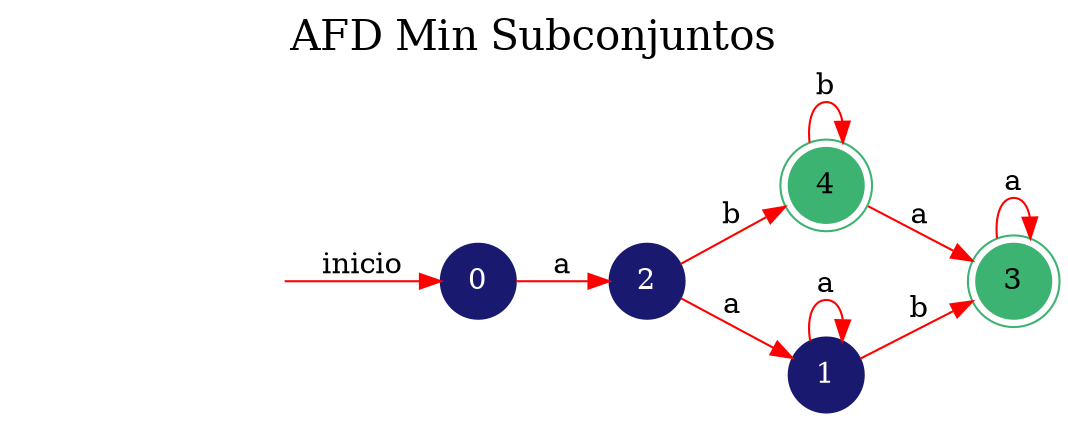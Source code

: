 digraph automata_finito {
	rankdir=LR;
	graph [label="AFD Min Subconjuntos", labelloc=t, fontsize=20]; 
	node [shape=doublecircle, style = filled,color = mediumseagreen]; 3 3 4;
	node [shape=circle];
	node [color=midnightblue,fontcolor=white];
	edge [color=red];
	secret_node [style=invis];
	secret_node -> 0 [label="inicio"];
	0 -> 2 [label="a"];
	1 -> 1 [label="a"];
	1 -> 3 [label="b"];
	2 -> 1 [label="a"];
	2 -> 4 [label="b"];
	3 -> 3 [label="a"];
	4 -> 3 [label="a"];
	4 -> 4 [label="b"];
}